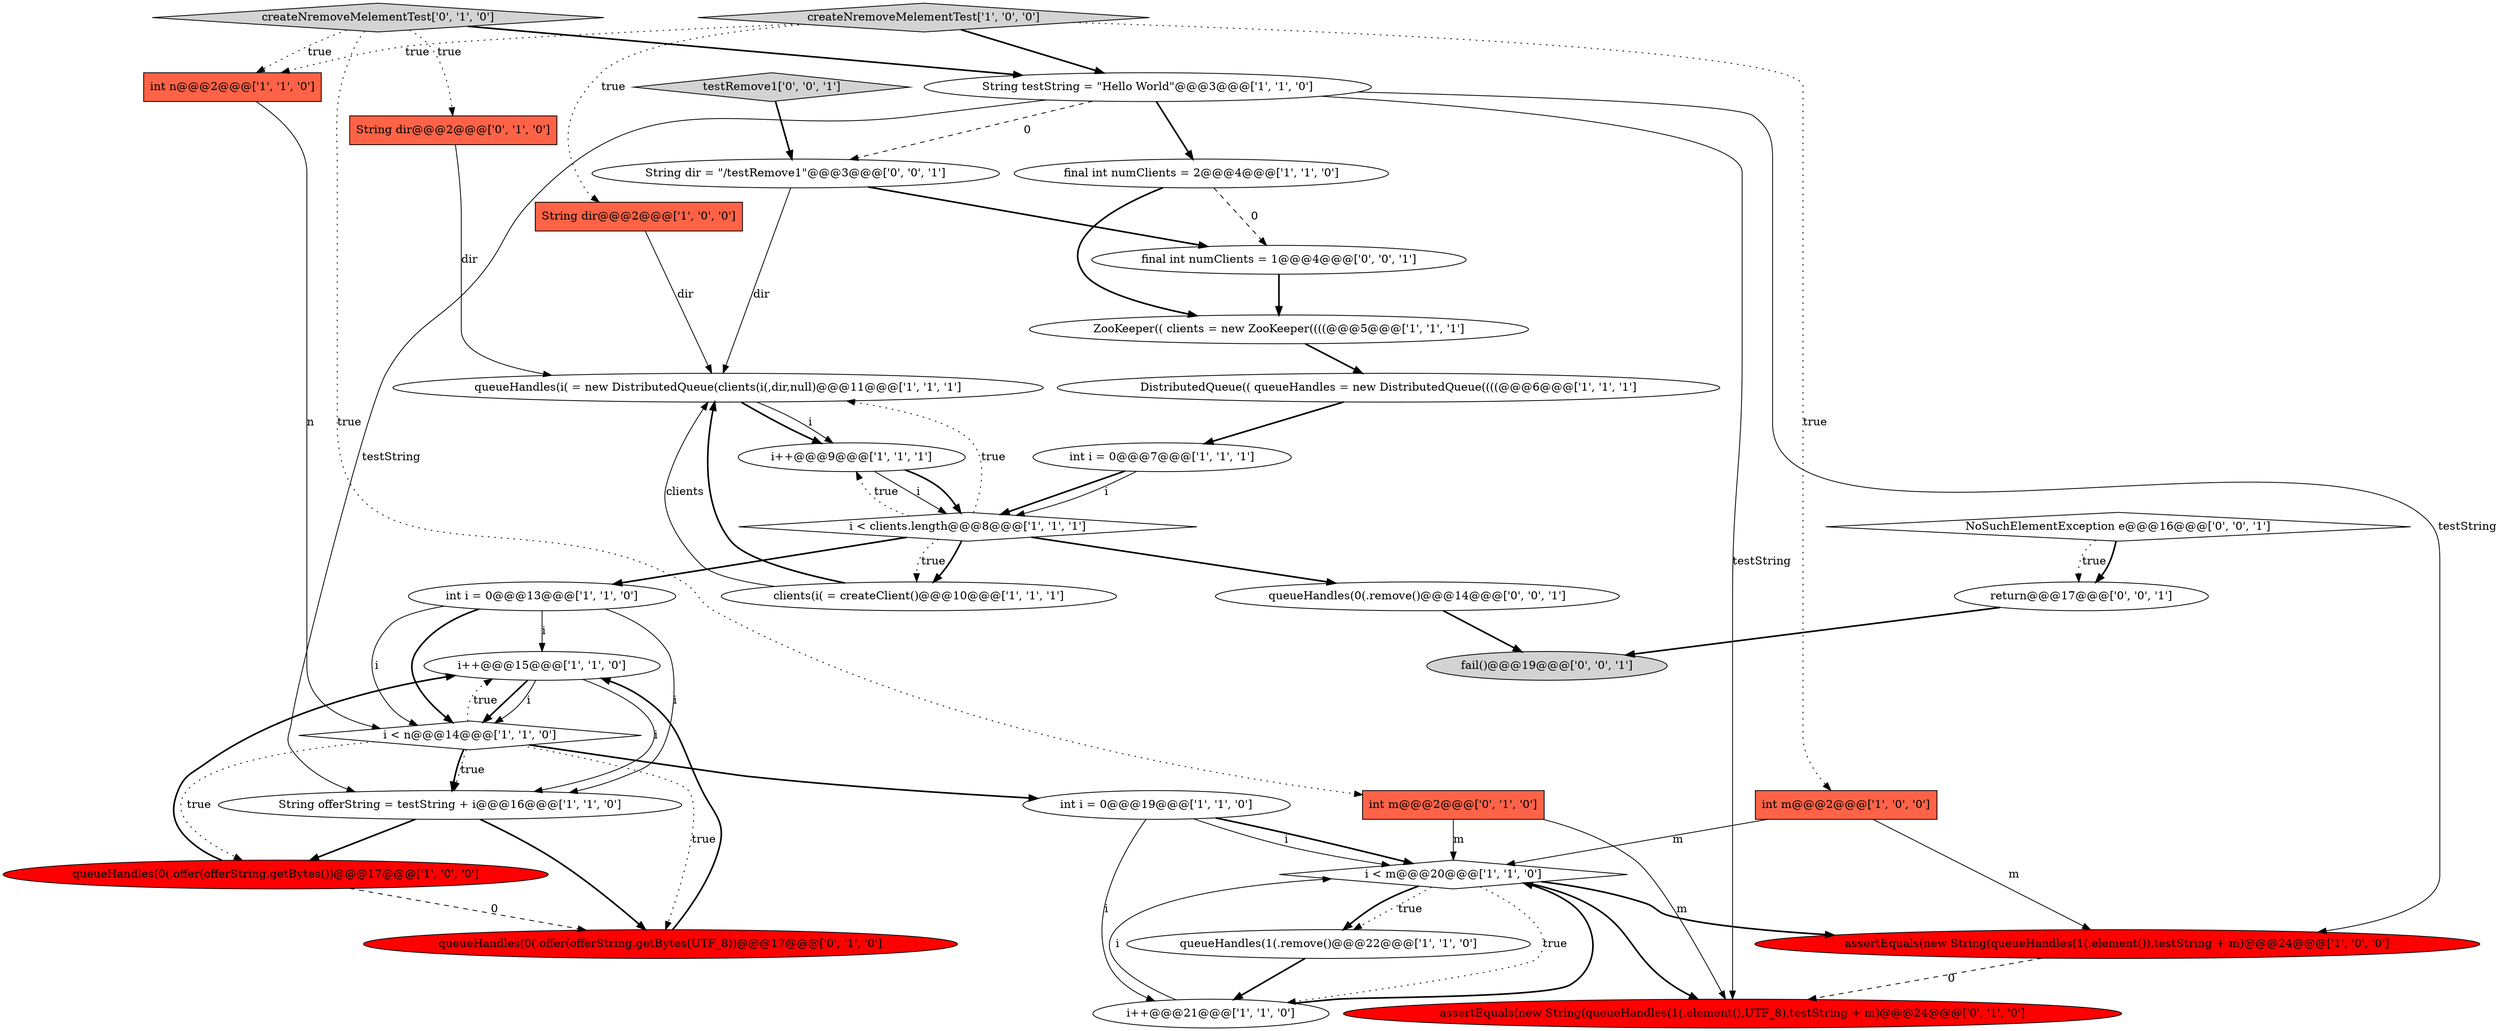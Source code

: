 digraph {
9 [style = filled, label = "i++@@@15@@@['1', '1', '0']", fillcolor = white, shape = ellipse image = "AAA0AAABBB1BBB"];
1 [style = filled, label = "i < clients.length@@@8@@@['1', '1', '1']", fillcolor = white, shape = diamond image = "AAA0AAABBB1BBB"];
19 [style = filled, label = "int i = 0@@@13@@@['1', '1', '0']", fillcolor = white, shape = ellipse image = "AAA0AAABBB1BBB"];
7 [style = filled, label = "ZooKeeper(( clients = new ZooKeeper((((@@@5@@@['1', '1', '1']", fillcolor = white, shape = ellipse image = "AAA0AAABBB1BBB"];
23 [style = filled, label = "int m@@@2@@@['0', '1', '0']", fillcolor = tomato, shape = box image = "AAA0AAABBB2BBB"];
5 [style = filled, label = "String offerString = testString + i@@@16@@@['1', '1', '0']", fillcolor = white, shape = ellipse image = "AAA0AAABBB1BBB"];
24 [style = filled, label = "createNremoveMelementTest['0', '1', '0']", fillcolor = lightgray, shape = diamond image = "AAA0AAABBB2BBB"];
22 [style = filled, label = "createNremoveMelementTest['1', '0', '0']", fillcolor = lightgray, shape = diamond image = "AAA0AAABBB1BBB"];
10 [style = filled, label = "i < m@@@20@@@['1', '1', '0']", fillcolor = white, shape = diamond image = "AAA0AAABBB1BBB"];
33 [style = filled, label = "return@@@17@@@['0', '0', '1']", fillcolor = white, shape = ellipse image = "AAA0AAABBB3BBB"];
26 [style = filled, label = "String dir@@@2@@@['0', '1', '0']", fillcolor = tomato, shape = box image = "AAA0AAABBB2BBB"];
18 [style = filled, label = "int i = 0@@@19@@@['1', '1', '0']", fillcolor = white, shape = ellipse image = "AAA0AAABBB1BBB"];
31 [style = filled, label = "String dir = \"/testRemove1\"@@@3@@@['0', '0', '1']", fillcolor = white, shape = ellipse image = "AAA0AAABBB3BBB"];
12 [style = filled, label = "queueHandles(i( = new DistributedQueue(clients(i(,dir,null)@@@11@@@['1', '1', '1']", fillcolor = white, shape = ellipse image = "AAA0AAABBB1BBB"];
0 [style = filled, label = "queueHandles(0(.offer(offerString.getBytes())@@@17@@@['1', '0', '0']", fillcolor = red, shape = ellipse image = "AAA1AAABBB1BBB"];
16 [style = filled, label = "final int numClients = 2@@@4@@@['1', '1', '0']", fillcolor = white, shape = ellipse image = "AAA0AAABBB1BBB"];
27 [style = filled, label = "assertEquals(new String(queueHandles(1(.element(),UTF_8),testString + m)@@@24@@@['0', '1', '0']", fillcolor = red, shape = ellipse image = "AAA1AAABBB2BBB"];
3 [style = filled, label = "i++@@@9@@@['1', '1', '1']", fillcolor = white, shape = ellipse image = "AAA0AAABBB1BBB"];
11 [style = filled, label = "int m@@@2@@@['1', '0', '0']", fillcolor = tomato, shape = box image = "AAA0AAABBB1BBB"];
4 [style = filled, label = "i++@@@21@@@['1', '1', '0']", fillcolor = white, shape = ellipse image = "AAA0AAABBB1BBB"];
6 [style = filled, label = "i < n@@@14@@@['1', '1', '0']", fillcolor = white, shape = diamond image = "AAA0AAABBB1BBB"];
15 [style = filled, label = "int n@@@2@@@['1', '1', '0']", fillcolor = tomato, shape = box image = "AAA0AAABBB1BBB"];
29 [style = filled, label = "testRemove1['0', '0', '1']", fillcolor = lightgray, shape = diamond image = "AAA0AAABBB3BBB"];
20 [style = filled, label = "assertEquals(new String(queueHandles(1(.element()),testString + m)@@@24@@@['1', '0', '0']", fillcolor = red, shape = ellipse image = "AAA1AAABBB1BBB"];
21 [style = filled, label = "clients(i( = createClient()@@@10@@@['1', '1', '1']", fillcolor = white, shape = ellipse image = "AAA0AAABBB1BBB"];
17 [style = filled, label = "DistributedQueue(( queueHandles = new DistributedQueue((((@@@6@@@['1', '1', '1']", fillcolor = white, shape = ellipse image = "AAA0AAABBB1BBB"];
13 [style = filled, label = "String testString = \"Hello World\"@@@3@@@['1', '1', '0']", fillcolor = white, shape = ellipse image = "AAA0AAABBB1BBB"];
25 [style = filled, label = "queueHandles(0(.offer(offerString.getBytes(UTF_8))@@@17@@@['0', '1', '0']", fillcolor = red, shape = ellipse image = "AAA1AAABBB2BBB"];
34 [style = filled, label = "final int numClients = 1@@@4@@@['0', '0', '1']", fillcolor = white, shape = ellipse image = "AAA0AAABBB3BBB"];
14 [style = filled, label = "String dir@@@2@@@['1', '0', '0']", fillcolor = tomato, shape = box image = "AAA0AAABBB1BBB"];
30 [style = filled, label = "queueHandles(0(.remove()@@@14@@@['0', '0', '1']", fillcolor = white, shape = ellipse image = "AAA0AAABBB3BBB"];
8 [style = filled, label = "int i = 0@@@7@@@['1', '1', '1']", fillcolor = white, shape = ellipse image = "AAA0AAABBB1BBB"];
32 [style = filled, label = "fail()@@@19@@@['0', '0', '1']", fillcolor = lightgray, shape = ellipse image = "AAA0AAABBB3BBB"];
2 [style = filled, label = "queueHandles(1(.remove()@@@22@@@['1', '1', '0']", fillcolor = white, shape = ellipse image = "AAA0AAABBB1BBB"];
28 [style = filled, label = "NoSuchElementException e@@@16@@@['0', '0', '1']", fillcolor = white, shape = diamond image = "AAA0AAABBB3BBB"];
17->8 [style = bold, label=""];
4->10 [style = bold, label=""];
0->9 [style = bold, label=""];
10->20 [style = bold, label=""];
7->17 [style = bold, label=""];
3->1 [style = bold, label=""];
11->10 [style = solid, label="m"];
18->10 [style = solid, label="i"];
9->5 [style = solid, label="i"];
10->27 [style = bold, label=""];
6->18 [style = bold, label=""];
28->33 [style = dotted, label="true"];
20->27 [style = dashed, label="0"];
29->31 [style = bold, label=""];
25->9 [style = bold, label=""];
16->7 [style = bold, label=""];
11->20 [style = solid, label="m"];
34->7 [style = bold, label=""];
1->21 [style = dotted, label="true"];
30->32 [style = bold, label=""];
22->11 [style = dotted, label="true"];
3->1 [style = solid, label="i"];
21->12 [style = solid, label="clients"];
19->6 [style = solid, label="i"];
1->30 [style = bold, label=""];
13->5 [style = solid, label="testString"];
19->6 [style = bold, label=""];
2->4 [style = bold, label=""];
13->16 [style = bold, label=""];
15->6 [style = solid, label="n"];
5->25 [style = bold, label=""];
26->12 [style = solid, label="dir"];
9->6 [style = bold, label=""];
31->34 [style = bold, label=""];
23->27 [style = solid, label="m"];
31->12 [style = solid, label="dir"];
21->12 [style = bold, label=""];
1->3 [style = dotted, label="true"];
8->1 [style = bold, label=""];
22->14 [style = dotted, label="true"];
16->34 [style = dashed, label="0"];
6->5 [style = bold, label=""];
13->20 [style = solid, label="testString"];
24->23 [style = dotted, label="true"];
28->33 [style = bold, label=""];
18->10 [style = bold, label=""];
9->6 [style = solid, label="i"];
5->0 [style = bold, label=""];
6->9 [style = dotted, label="true"];
19->5 [style = solid, label="i"];
10->2 [style = dotted, label="true"];
1->21 [style = bold, label=""];
24->26 [style = dotted, label="true"];
8->1 [style = solid, label="i"];
13->31 [style = dashed, label="0"];
1->12 [style = dotted, label="true"];
6->25 [style = dotted, label="true"];
23->10 [style = solid, label="m"];
24->15 [style = dotted, label="true"];
4->10 [style = solid, label="i"];
13->27 [style = solid, label="testString"];
33->32 [style = bold, label=""];
18->4 [style = solid, label="i"];
10->2 [style = bold, label=""];
0->25 [style = dashed, label="0"];
12->3 [style = bold, label=""];
6->0 [style = dotted, label="true"];
12->3 [style = solid, label="i"];
10->4 [style = dotted, label="true"];
1->19 [style = bold, label=""];
22->15 [style = dotted, label="true"];
14->12 [style = solid, label="dir"];
19->9 [style = solid, label="i"];
22->13 [style = bold, label=""];
6->5 [style = dotted, label="true"];
24->13 [style = bold, label=""];
}

